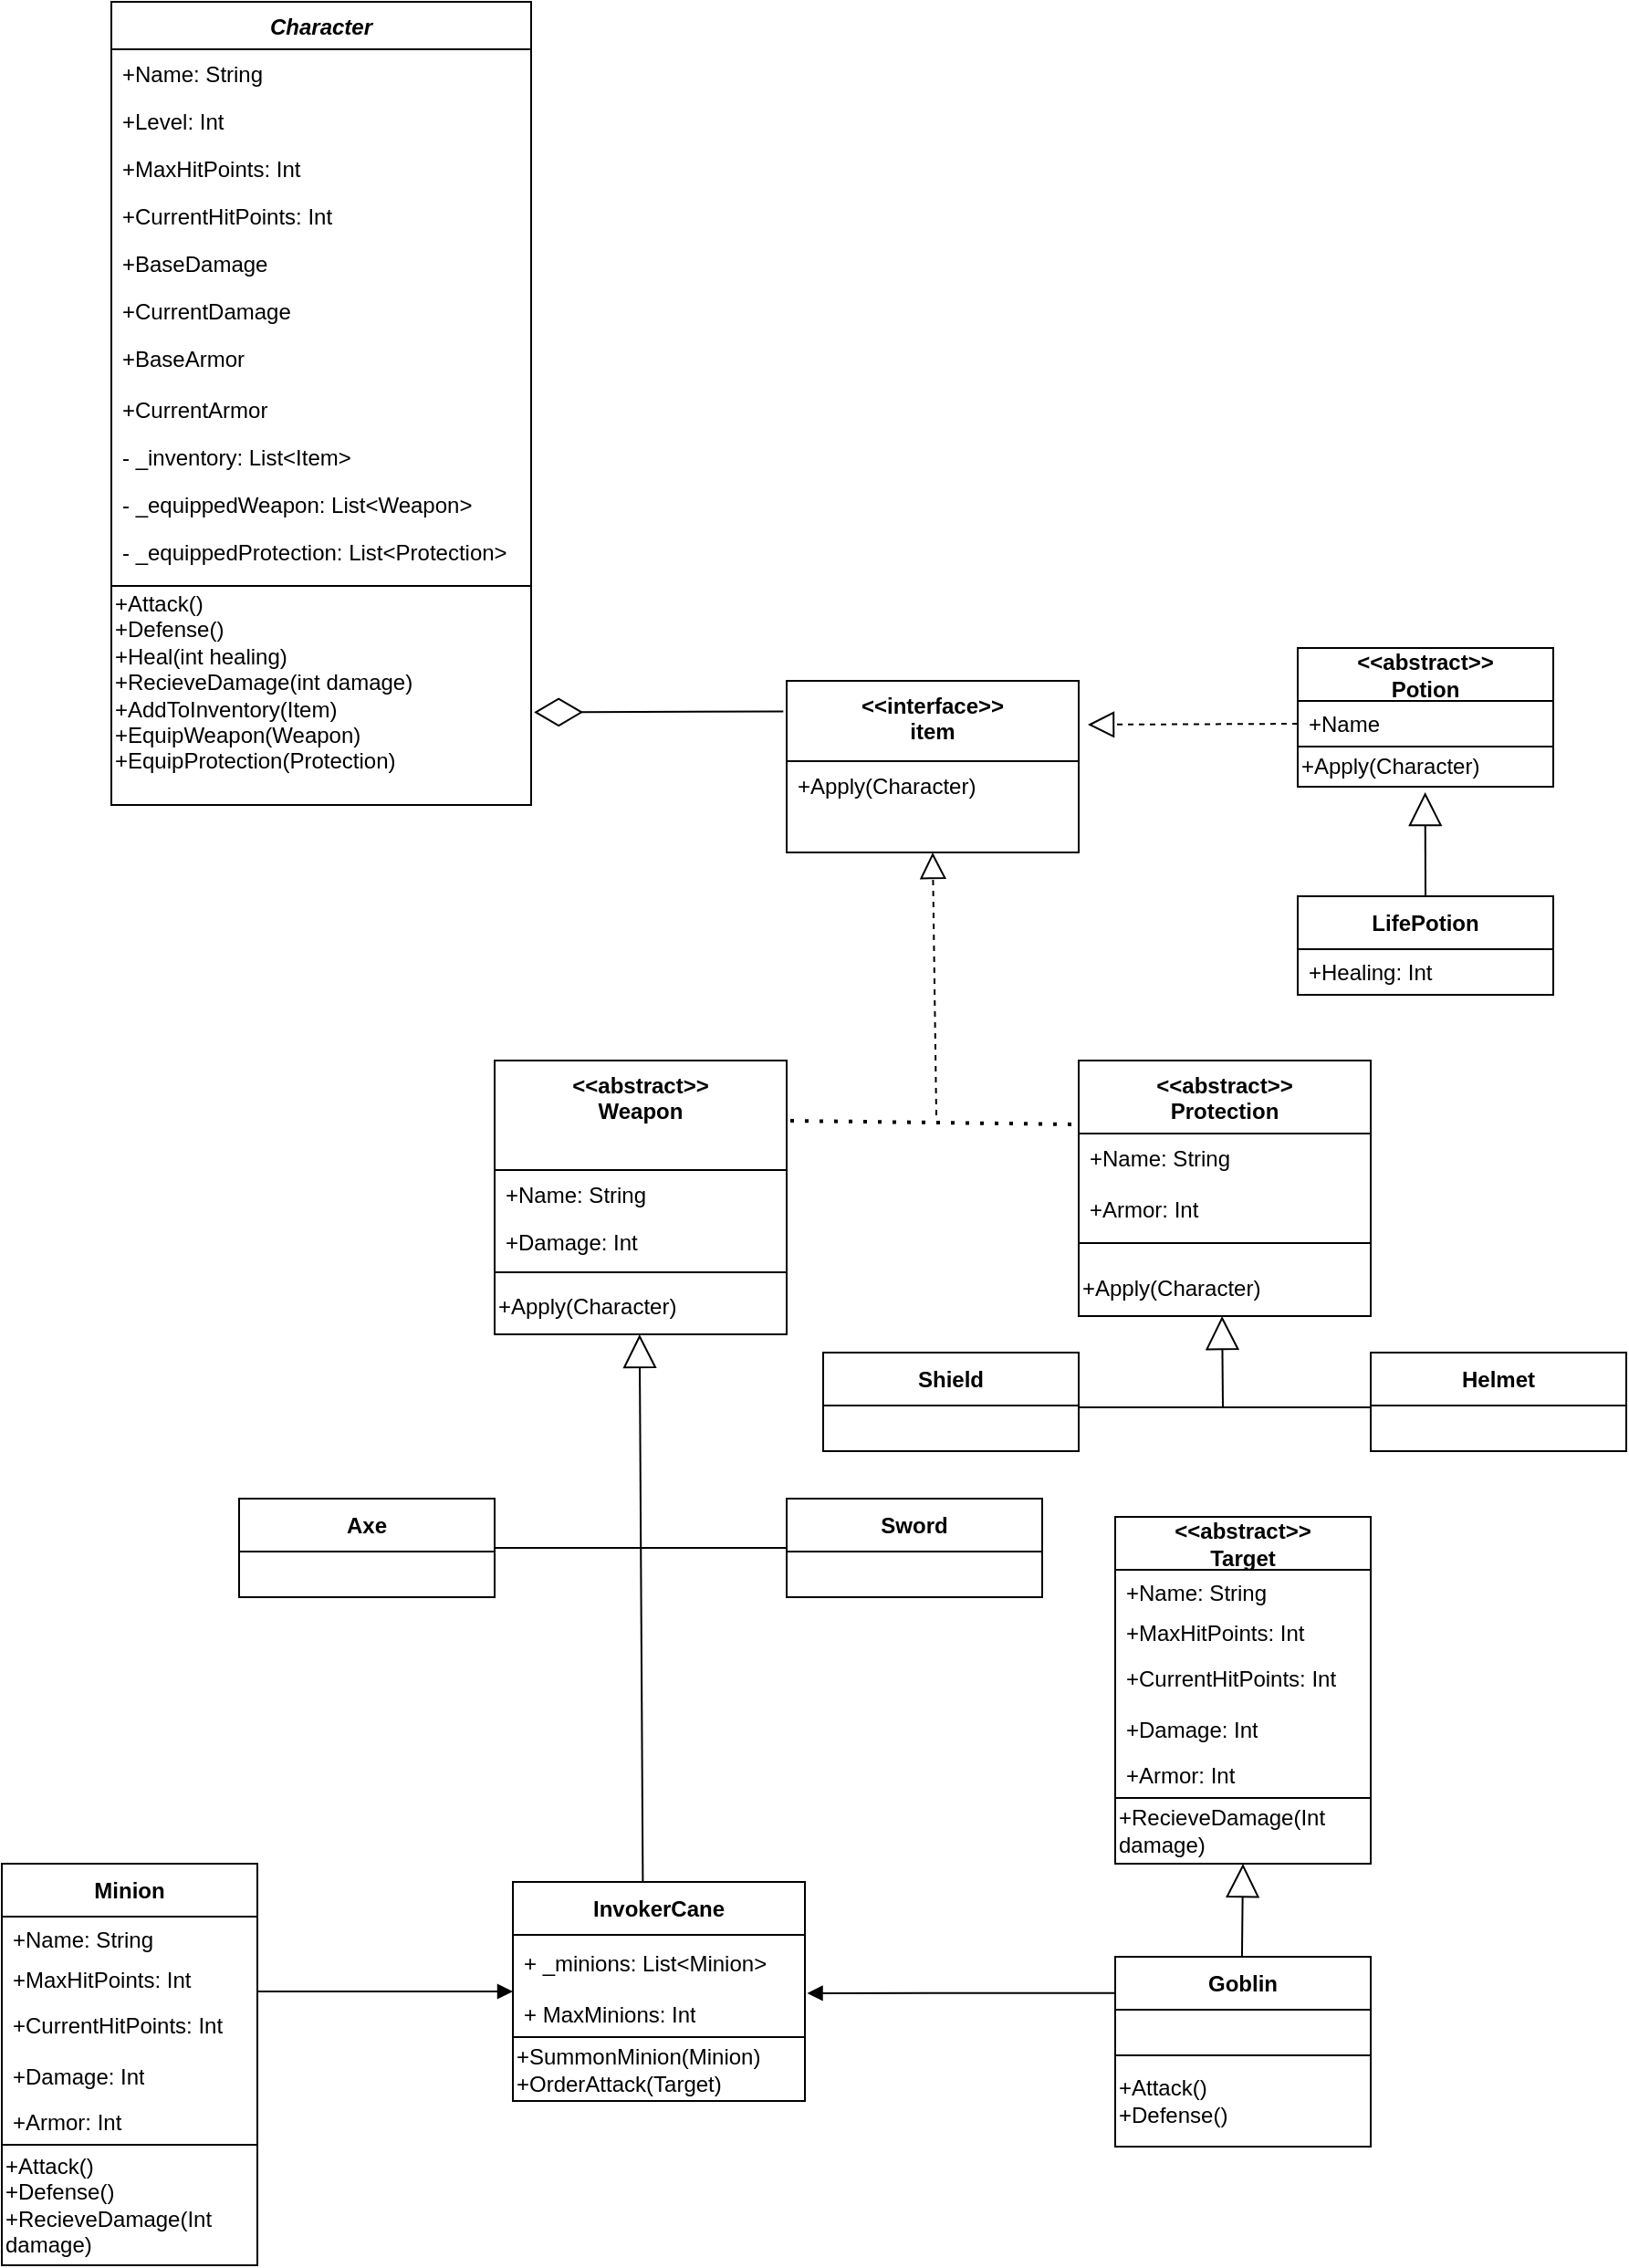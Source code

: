 <mxfile version="24.7.8">
  <diagram id="C5RBs43oDa-KdzZeNtuy" name="Page-1">
    <mxGraphModel dx="1615" dy="2124" grid="1" gridSize="10" guides="1" tooltips="1" connect="1" arrows="1" fold="1" page="1" pageScale="1" pageWidth="827" pageHeight="1169" math="0" shadow="0">
      <root>
        <mxCell id="WIyWlLk6GJQsqaUBKTNV-0" />
        <mxCell id="WIyWlLk6GJQsqaUBKTNV-1" parent="WIyWlLk6GJQsqaUBKTNV-0" />
        <mxCell id="zkfFHV4jXpPFQw0GAbJ--0" value="Character" style="swimlane;fontStyle=3;align=center;verticalAlign=top;childLayout=stackLayout;horizontal=1;startSize=26;horizontalStack=0;resizeParent=1;resizeLast=0;collapsible=1;marginBottom=0;rounded=0;shadow=0;strokeWidth=1;" parent="WIyWlLk6GJQsqaUBKTNV-1" vertex="1">
          <mxGeometry x="70" y="-210" width="230" height="320" as="geometry">
            <mxRectangle x="230" y="140" width="160" height="26" as="alternateBounds" />
          </mxGeometry>
        </mxCell>
        <mxCell id="zkfFHV4jXpPFQw0GAbJ--1" value="+Name: String" style="text;align=left;verticalAlign=top;spacingLeft=4;spacingRight=4;overflow=hidden;rotatable=0;points=[[0,0.5],[1,0.5]];portConstraint=eastwest;" parent="zkfFHV4jXpPFQw0GAbJ--0" vertex="1">
          <mxGeometry y="26" width="230" height="26" as="geometry" />
        </mxCell>
        <mxCell id="zkfFHV4jXpPFQw0GAbJ--2" value="+Level: Int&#xa;" style="text;align=left;verticalAlign=top;spacingLeft=4;spacingRight=4;overflow=hidden;rotatable=0;points=[[0,0.5],[1,0.5]];portConstraint=eastwest;rounded=0;shadow=0;html=0;" parent="zkfFHV4jXpPFQw0GAbJ--0" vertex="1">
          <mxGeometry y="52" width="230" height="26" as="geometry" />
        </mxCell>
        <mxCell id="zkfFHV4jXpPFQw0GAbJ--3" value="+MaxHitPoints: Int" style="text;align=left;verticalAlign=top;spacingLeft=4;spacingRight=4;overflow=hidden;rotatable=0;points=[[0,0.5],[1,0.5]];portConstraint=eastwest;rounded=0;shadow=0;html=0;" parent="zkfFHV4jXpPFQw0GAbJ--0" vertex="1">
          <mxGeometry y="78" width="230" height="26" as="geometry" />
        </mxCell>
        <mxCell id="zkfFHV4jXpPFQw0GAbJ--5" value="+CurrentHitPoints: Int" style="text;align=left;verticalAlign=top;spacingLeft=4;spacingRight=4;overflow=hidden;rotatable=0;points=[[0,0.5],[1,0.5]];portConstraint=eastwest;" parent="zkfFHV4jXpPFQw0GAbJ--0" vertex="1">
          <mxGeometry y="104" width="230" height="26" as="geometry" />
        </mxCell>
        <mxCell id="XyAquwhennGxMuNYuZzE-36" value="+BaseDamage" style="text;align=left;verticalAlign=top;spacingLeft=4;spacingRight=4;overflow=hidden;rotatable=0;points=[[0,0.5],[1,0.5]];portConstraint=eastwest;rounded=0;shadow=0;html=0;" vertex="1" parent="zkfFHV4jXpPFQw0GAbJ--0">
          <mxGeometry y="130" width="230" height="26" as="geometry" />
        </mxCell>
        <mxCell id="XyAquwhennGxMuNYuZzE-37" value="+CurrentDamage" style="text;align=left;verticalAlign=top;spacingLeft=4;spacingRight=4;overflow=hidden;rotatable=0;points=[[0,0.5],[1,0.5]];portConstraint=eastwest;rounded=0;shadow=0;html=0;" vertex="1" parent="zkfFHV4jXpPFQw0GAbJ--0">
          <mxGeometry y="156" width="230" height="26" as="geometry" />
        </mxCell>
        <mxCell id="XyAquwhennGxMuNYuZzE-38" value="+BaseArmor" style="text;align=left;verticalAlign=top;spacingLeft=4;spacingRight=4;overflow=hidden;rotatable=0;points=[[0,0.5],[1,0.5]];portConstraint=eastwest;rounded=0;shadow=0;html=0;" vertex="1" parent="zkfFHV4jXpPFQw0GAbJ--0">
          <mxGeometry y="182" width="230" height="28" as="geometry" />
        </mxCell>
        <mxCell id="XyAquwhennGxMuNYuZzE-39" value="+CurrentArmor" style="text;align=left;verticalAlign=top;spacingLeft=4;spacingRight=4;overflow=hidden;rotatable=0;points=[[0,0.5],[1,0.5]];portConstraint=eastwest;rounded=0;shadow=0;html=0;" vertex="1" parent="zkfFHV4jXpPFQw0GAbJ--0">
          <mxGeometry y="210" width="230" height="26" as="geometry" />
        </mxCell>
        <mxCell id="XyAquwhennGxMuNYuZzE-40" value="- _inventory: List&lt;Item&gt;" style="text;align=left;verticalAlign=top;spacingLeft=4;spacingRight=4;overflow=hidden;rotatable=0;points=[[0,0.5],[1,0.5]];portConstraint=eastwest;rounded=0;shadow=0;html=0;" vertex="1" parent="zkfFHV4jXpPFQw0GAbJ--0">
          <mxGeometry y="236" width="230" height="26" as="geometry" />
        </mxCell>
        <mxCell id="XyAquwhennGxMuNYuZzE-42" value="- _equippedWeapon: List&lt;Weapon&gt;" style="text;align=left;verticalAlign=top;spacingLeft=4;spacingRight=4;overflow=hidden;rotatable=0;points=[[0,0.5],[1,0.5]];portConstraint=eastwest;rounded=0;shadow=0;html=0;" vertex="1" parent="zkfFHV4jXpPFQw0GAbJ--0">
          <mxGeometry y="262" width="230" height="26" as="geometry" />
        </mxCell>
        <mxCell id="XyAquwhennGxMuNYuZzE-43" value="- _equippedProtection: List&lt;Protection&gt;" style="text;align=left;verticalAlign=top;spacingLeft=4;spacingRight=4;overflow=hidden;rotatable=0;points=[[0,0.5],[1,0.5]];portConstraint=eastwest;rounded=0;shadow=0;html=0;" vertex="1" parent="zkfFHV4jXpPFQw0GAbJ--0">
          <mxGeometry y="288" width="230" height="26" as="geometry" />
        </mxCell>
        <mxCell id="zkfFHV4jXpPFQw0GAbJ--6" value="&lt;&lt;abstract&gt;&gt;&#xa;Weapon" style="swimlane;fontStyle=1;align=center;verticalAlign=top;childLayout=stackLayout;horizontal=1;startSize=60;horizontalStack=0;resizeParent=1;resizeLast=0;collapsible=1;marginBottom=0;rounded=0;shadow=0;strokeWidth=1;" parent="WIyWlLk6GJQsqaUBKTNV-1" vertex="1">
          <mxGeometry x="280" y="370" width="160" height="150" as="geometry">
            <mxRectangle x="130" y="380" width="160" height="26" as="alternateBounds" />
          </mxGeometry>
        </mxCell>
        <mxCell id="zkfFHV4jXpPFQw0GAbJ--7" value="+Name: String" style="text;align=left;verticalAlign=top;spacingLeft=4;spacingRight=4;overflow=hidden;rotatable=0;points=[[0,0.5],[1,0.5]];portConstraint=eastwest;" parent="zkfFHV4jXpPFQw0GAbJ--6" vertex="1">
          <mxGeometry y="60" width="160" height="26" as="geometry" />
        </mxCell>
        <mxCell id="zkfFHV4jXpPFQw0GAbJ--8" value="+Damage: Int" style="text;align=left;verticalAlign=top;spacingLeft=4;spacingRight=4;overflow=hidden;rotatable=0;points=[[0,0.5],[1,0.5]];portConstraint=eastwest;rounded=0;shadow=0;html=0;" parent="zkfFHV4jXpPFQw0GAbJ--6" vertex="1">
          <mxGeometry y="86" width="160" height="26" as="geometry" />
        </mxCell>
        <mxCell id="zkfFHV4jXpPFQw0GAbJ--9" value="" style="line;html=1;strokeWidth=1;align=left;verticalAlign=middle;spacingTop=-1;spacingLeft=3;spacingRight=3;rotatable=0;labelPosition=right;points=[];portConstraint=eastwest;" parent="zkfFHV4jXpPFQw0GAbJ--6" vertex="1">
          <mxGeometry y="112" width="160" height="8" as="geometry" />
        </mxCell>
        <mxCell id="XyAquwhennGxMuNYuZzE-50" value="+Apply(Character)" style="text;html=1;align=left;verticalAlign=middle;resizable=0;points=[];autosize=1;strokeColor=none;fillColor=none;" vertex="1" parent="zkfFHV4jXpPFQw0GAbJ--6">
          <mxGeometry y="120" width="160" height="30" as="geometry" />
        </mxCell>
        <mxCell id="zkfFHV4jXpPFQw0GAbJ--13" value="&lt;&lt;abstract&gt;&gt;&#xa;Protection" style="swimlane;fontStyle=1;align=center;verticalAlign=top;childLayout=stackLayout;horizontal=1;startSize=40;horizontalStack=0;resizeParent=1;resizeLast=0;collapsible=1;marginBottom=0;rounded=0;shadow=0;strokeWidth=1;" parent="WIyWlLk6GJQsqaUBKTNV-1" vertex="1">
          <mxGeometry x="600" y="370" width="160" height="140" as="geometry">
            <mxRectangle x="340" y="380" width="170" height="26" as="alternateBounds" />
          </mxGeometry>
        </mxCell>
        <mxCell id="zkfFHV4jXpPFQw0GAbJ--14" value="+Name: String&#xa;&#xa;+Armor: Int" style="text;align=left;verticalAlign=top;spacingLeft=4;spacingRight=4;overflow=hidden;rotatable=0;points=[[0,0.5],[1,0.5]];portConstraint=eastwest;" parent="zkfFHV4jXpPFQw0GAbJ--13" vertex="1">
          <mxGeometry y="40" width="160" height="50" as="geometry" />
        </mxCell>
        <mxCell id="zkfFHV4jXpPFQw0GAbJ--15" value="" style="line;html=1;strokeWidth=1;align=left;verticalAlign=middle;spacingTop=-1;spacingLeft=3;spacingRight=3;rotatable=0;labelPosition=right;points=[];portConstraint=eastwest;" parent="zkfFHV4jXpPFQw0GAbJ--13" vertex="1">
          <mxGeometry y="90" width="160" height="20" as="geometry" />
        </mxCell>
        <mxCell id="XyAquwhennGxMuNYuZzE-45" value="+Apply(Character)" style="text;html=1;align=left;verticalAlign=middle;resizable=0;points=[];autosize=1;strokeColor=none;fillColor=none;" vertex="1" parent="zkfFHV4jXpPFQw0GAbJ--13">
          <mxGeometry y="110" width="160" height="30" as="geometry" />
        </mxCell>
        <mxCell id="zkfFHV4jXpPFQw0GAbJ--17" value="&lt;&lt;interface&gt;&gt;&#xa;item" style="swimlane;fontStyle=1;align=center;verticalAlign=top;childLayout=stackLayout;horizontal=1;startSize=44;horizontalStack=0;resizeParent=1;resizeLast=0;collapsible=1;marginBottom=0;rounded=0;shadow=0;strokeWidth=1;" parent="WIyWlLk6GJQsqaUBKTNV-1" vertex="1">
          <mxGeometry x="440" y="162" width="160" height="94" as="geometry">
            <mxRectangle x="500" y="130" width="160" height="26" as="alternateBounds" />
          </mxGeometry>
        </mxCell>
        <mxCell id="zkfFHV4jXpPFQw0GAbJ--18" value="+Apply(Character)" style="text;align=left;verticalAlign=top;spacingLeft=4;spacingRight=4;overflow=hidden;rotatable=0;points=[[0,0.5],[1,0.5]];portConstraint=eastwest;" parent="zkfFHV4jXpPFQw0GAbJ--17" vertex="1">
          <mxGeometry y="44" width="160" height="34" as="geometry" />
        </mxCell>
        <mxCell id="XyAquwhennGxMuNYuZzE-1" value="Helmet" style="swimlane;fontStyle=1;align=center;verticalAlign=middle;childLayout=stackLayout;horizontal=1;startSize=29;horizontalStack=0;resizeParent=1;resizeParentMax=0;resizeLast=0;collapsible=0;marginBottom=0;html=1;whiteSpace=wrap;" vertex="1" parent="WIyWlLk6GJQsqaUBKTNV-1">
          <mxGeometry x="760" y="530" width="140" height="54" as="geometry" />
        </mxCell>
        <mxCell id="XyAquwhennGxMuNYuZzE-5" value="" style="endArrow=block;endSize=16;endFill=0;html=1;rounded=0;entryX=0.491;entryY=1;entryDx=0;entryDy=0;entryPerimeter=0;" edge="1" parent="WIyWlLk6GJQsqaUBKTNV-1" target="XyAquwhennGxMuNYuZzE-45">
          <mxGeometry x="0.125" y="-100" width="160" relative="1" as="geometry">
            <mxPoint x="679" y="560" as="sourcePoint" />
            <mxPoint x="679" y="520" as="targetPoint" />
            <Array as="points" />
            <mxPoint as="offset" />
          </mxGeometry>
        </mxCell>
        <mxCell id="XyAquwhennGxMuNYuZzE-8" value="Shield" style="swimlane;fontStyle=1;align=center;verticalAlign=middle;childLayout=stackLayout;horizontal=1;startSize=29;horizontalStack=0;resizeParent=1;resizeParentMax=0;resizeLast=0;collapsible=0;marginBottom=0;html=1;whiteSpace=wrap;" vertex="1" parent="WIyWlLk6GJQsqaUBKTNV-1">
          <mxGeometry x="460" y="530" width="140" height="54" as="geometry" />
        </mxCell>
        <mxCell id="XyAquwhennGxMuNYuZzE-11" value="Sword" style="swimlane;fontStyle=1;align=center;verticalAlign=middle;childLayout=stackLayout;horizontal=1;startSize=29;horizontalStack=0;resizeParent=1;resizeParentMax=0;resizeLast=0;collapsible=0;marginBottom=0;html=1;whiteSpace=wrap;" vertex="1" parent="WIyWlLk6GJQsqaUBKTNV-1">
          <mxGeometry x="440" y="610" width="140" height="54" as="geometry" />
        </mxCell>
        <mxCell id="XyAquwhennGxMuNYuZzE-14" value="Axe" style="swimlane;fontStyle=1;align=center;verticalAlign=middle;childLayout=stackLayout;horizontal=1;startSize=29;horizontalStack=0;resizeParent=1;resizeParentMax=0;resizeLast=0;collapsible=0;marginBottom=0;html=1;whiteSpace=wrap;" vertex="1" parent="WIyWlLk6GJQsqaUBKTNV-1">
          <mxGeometry x="140" y="610" width="140" height="54" as="geometry" />
        </mxCell>
        <mxCell id="XyAquwhennGxMuNYuZzE-17" value="" style="endArrow=block;dashed=1;endFill=0;endSize=12;html=1;rounded=0;entryX=0.5;entryY=1;entryDx=0;entryDy=0;" edge="1" parent="WIyWlLk6GJQsqaUBKTNV-1" target="zkfFHV4jXpPFQw0GAbJ--17">
          <mxGeometry width="160" relative="1" as="geometry">
            <mxPoint x="522" y="400" as="sourcePoint" />
            <mxPoint x="521.6" y="297.588" as="targetPoint" />
          </mxGeometry>
        </mxCell>
        <mxCell id="XyAquwhennGxMuNYuZzE-19" value="" style="endArrow=none;html=1;rounded=0;exitX=1;exitY=0.5;exitDx=0;exitDy=0;entryX=0;entryY=0.5;entryDx=0;entryDy=0;" edge="1" parent="WIyWlLk6GJQsqaUBKTNV-1">
          <mxGeometry width="50" height="50" relative="1" as="geometry">
            <mxPoint x="600" y="560" as="sourcePoint" />
            <mxPoint x="760" y="560" as="targetPoint" />
          </mxGeometry>
        </mxCell>
        <mxCell id="XyAquwhennGxMuNYuZzE-20" value="" style="endArrow=block;endSize=16;endFill=0;html=1;rounded=0;entryX=0.49;entryY=1.046;entryDx=0;entryDy=0;entryPerimeter=0;exitX=0.445;exitY=-0.005;exitDx=0;exitDy=0;exitPerimeter=0;" edge="1" parent="WIyWlLk6GJQsqaUBKTNV-1" source="XyAquwhennGxMuNYuZzE-33">
          <mxGeometry x="0.125" y="-100" width="160" relative="1" as="geometry">
            <mxPoint x="360" y="640" as="sourcePoint" />
            <mxPoint x="359.41" y="519.996" as="targetPoint" />
            <Array as="points" />
            <mxPoint as="offset" />
          </mxGeometry>
        </mxCell>
        <mxCell id="XyAquwhennGxMuNYuZzE-21" value="&amp;lt;&amp;lt;abstract&amp;gt;&amp;gt;&lt;div&gt;Target&lt;/div&gt;" style="swimlane;fontStyle=1;align=center;verticalAlign=middle;childLayout=stackLayout;horizontal=1;startSize=29;horizontalStack=0;resizeParent=1;resizeParentMax=0;resizeLast=0;collapsible=0;marginBottom=0;html=1;whiteSpace=wrap;" vertex="1" parent="WIyWlLk6GJQsqaUBKTNV-1">
          <mxGeometry x="620" y="620" width="140" height="154" as="geometry" />
        </mxCell>
        <mxCell id="XyAquwhennGxMuNYuZzE-22" value="+Name: String" style="text;html=1;strokeColor=none;fillColor=none;align=left;verticalAlign=middle;spacingLeft=4;spacingRight=4;overflow=hidden;rotatable=0;points=[[0,0.5],[1,0.5]];portConstraint=eastwest;whiteSpace=wrap;" vertex="1" parent="XyAquwhennGxMuNYuZzE-21">
          <mxGeometry y="29" width="140" height="25" as="geometry" />
        </mxCell>
        <mxCell id="XyAquwhennGxMuNYuZzE-23" value="+MaxHitPoints: Int&lt;div&gt;&lt;br&gt;&lt;/div&gt;" style="text;html=1;strokeColor=none;fillColor=none;align=left;verticalAlign=middle;spacingLeft=4;spacingRight=4;overflow=hidden;rotatable=0;points=[[0,0.5],[1,0.5]];portConstraint=eastwest;whiteSpace=wrap;" vertex="1" parent="XyAquwhennGxMuNYuZzE-21">
          <mxGeometry y="54" width="140" height="25" as="geometry" />
        </mxCell>
        <mxCell id="XyAquwhennGxMuNYuZzE-69" value="+CurrentHitPoints: Int&lt;div&gt;&lt;br&gt;&lt;/div&gt;" style="text;html=1;strokeColor=none;fillColor=none;align=left;verticalAlign=middle;spacingLeft=4;spacingRight=4;overflow=hidden;rotatable=0;points=[[0,0.5],[1,0.5]];portConstraint=eastwest;whiteSpace=wrap;" vertex="1" parent="XyAquwhennGxMuNYuZzE-21">
          <mxGeometry y="79" width="140" height="25" as="geometry" />
        </mxCell>
        <mxCell id="XyAquwhennGxMuNYuZzE-70" value="&lt;div&gt;+Damage: Int&lt;/div&gt;" style="text;html=1;strokeColor=none;fillColor=none;align=left;verticalAlign=middle;spacingLeft=4;spacingRight=4;overflow=hidden;rotatable=0;points=[[0,0.5],[1,0.5]];portConstraint=eastwest;whiteSpace=wrap;" vertex="1" parent="XyAquwhennGxMuNYuZzE-21">
          <mxGeometry y="104" width="140" height="25" as="geometry" />
        </mxCell>
        <mxCell id="XyAquwhennGxMuNYuZzE-71" value="&lt;div&gt;+Armor: Int&lt;/div&gt;" style="text;html=1;strokeColor=none;fillColor=none;align=left;verticalAlign=middle;spacingLeft=4;spacingRight=4;overflow=hidden;rotatable=0;points=[[0,0.5],[1,0.5]];portConstraint=eastwest;whiteSpace=wrap;" vertex="1" parent="XyAquwhennGxMuNYuZzE-21">
          <mxGeometry y="129" width="140" height="25" as="geometry" />
        </mxCell>
        <mxCell id="XyAquwhennGxMuNYuZzE-24" value="Goblin" style="swimlane;fontStyle=1;align=center;verticalAlign=middle;childLayout=stackLayout;horizontal=1;startSize=29;horizontalStack=0;resizeParent=1;resizeParentMax=0;resizeLast=0;collapsible=0;marginBottom=0;html=1;whiteSpace=wrap;" vertex="1" parent="WIyWlLk6GJQsqaUBKTNV-1">
          <mxGeometry x="620" y="861" width="140" height="54" as="geometry" />
        </mxCell>
        <mxCell id="XyAquwhennGxMuNYuZzE-27" value="&amp;lt;&amp;lt;abstract&amp;gt;&amp;gt;&lt;div&gt;Potion&lt;/div&gt;" style="swimlane;fontStyle=1;align=center;verticalAlign=middle;childLayout=stackLayout;horizontal=1;startSize=29;horizontalStack=0;resizeParent=1;resizeParentMax=0;resizeLast=0;collapsible=0;marginBottom=0;html=1;whiteSpace=wrap;" vertex="1" parent="WIyWlLk6GJQsqaUBKTNV-1">
          <mxGeometry x="720" y="144" width="140" height="54" as="geometry" />
        </mxCell>
        <mxCell id="XyAquwhennGxMuNYuZzE-28" value="+Name" style="text;html=1;strokeColor=none;fillColor=none;align=left;verticalAlign=middle;spacingLeft=4;spacingRight=4;overflow=hidden;rotatable=0;points=[[0,0.5],[1,0.5]];portConstraint=eastwest;whiteSpace=wrap;" vertex="1" parent="XyAquwhennGxMuNYuZzE-27">
          <mxGeometry y="29" width="140" height="25" as="geometry" />
        </mxCell>
        <mxCell id="XyAquwhennGxMuNYuZzE-30" value="LifePotion" style="swimlane;fontStyle=1;align=center;verticalAlign=middle;childLayout=stackLayout;horizontal=1;startSize=29;horizontalStack=0;resizeParent=1;resizeParentMax=0;resizeLast=0;collapsible=0;marginBottom=0;html=1;whiteSpace=wrap;" vertex="1" parent="WIyWlLk6GJQsqaUBKTNV-1">
          <mxGeometry x="720" y="280" width="140" height="54" as="geometry" />
        </mxCell>
        <mxCell id="XyAquwhennGxMuNYuZzE-32" value="+Healing: Int" style="text;html=1;strokeColor=none;fillColor=none;align=left;verticalAlign=middle;spacingLeft=4;spacingRight=4;overflow=hidden;rotatable=0;points=[[0,0.5],[1,0.5]];portConstraint=eastwest;whiteSpace=wrap;" vertex="1" parent="XyAquwhennGxMuNYuZzE-30">
          <mxGeometry y="29" width="140" height="25" as="geometry" />
        </mxCell>
        <mxCell id="XyAquwhennGxMuNYuZzE-33" value="InvokerCane" style="swimlane;fontStyle=1;align=center;verticalAlign=middle;childLayout=stackLayout;horizontal=1;startSize=29;horizontalStack=0;resizeParent=1;resizeParentMax=0;resizeLast=0;collapsible=0;marginBottom=0;html=1;whiteSpace=wrap;" vertex="1" parent="WIyWlLk6GJQsqaUBKTNV-1">
          <mxGeometry x="290" y="820" width="160" height="85" as="geometry" />
        </mxCell>
        <mxCell id="XyAquwhennGxMuNYuZzE-34" value="+ _minions: List&amp;lt;Minion&amp;gt;" style="text;html=1;strokeColor=none;fillColor=none;align=left;verticalAlign=middle;spacingLeft=4;spacingRight=4;overflow=hidden;rotatable=0;points=[[0,0.5],[1,0.5]];portConstraint=eastwest;whiteSpace=wrap;" vertex="1" parent="XyAquwhennGxMuNYuZzE-33">
          <mxGeometry y="29" width="160" height="31" as="geometry" />
        </mxCell>
        <mxCell id="XyAquwhennGxMuNYuZzE-35" value="+ MaxMinions: Int" style="text;html=1;strokeColor=none;fillColor=none;align=left;verticalAlign=middle;spacingLeft=4;spacingRight=4;overflow=hidden;rotatable=0;points=[[0,0.5],[1,0.5]];portConstraint=eastwest;whiteSpace=wrap;" vertex="1" parent="XyAquwhennGxMuNYuZzE-33">
          <mxGeometry y="60" width="160" height="25" as="geometry" />
        </mxCell>
        <mxCell id="XyAquwhennGxMuNYuZzE-47" value="" style="endArrow=diamondThin;endFill=0;endSize=24;html=1;rounded=0;exitX=-0.01;exitY=0.174;exitDx=0;exitDy=0;exitPerimeter=0;entryX=1.007;entryY=0.577;entryDx=0;entryDy=0;entryPerimeter=0;" edge="1" parent="WIyWlLk6GJQsqaUBKTNV-1" target="XyAquwhennGxMuNYuZzE-84">
          <mxGeometry width="160" relative="1" as="geometry">
            <mxPoint x="438.16" y="178.764" as="sourcePoint" />
            <mxPoint x="310" y="179" as="targetPoint" />
          </mxGeometry>
        </mxCell>
        <mxCell id="XyAquwhennGxMuNYuZzE-48" value="" style="endArrow=none;dashed=1;html=1;dashPattern=1 3;strokeWidth=2;rounded=0;entryX=0;entryY=0.25;entryDx=0;entryDy=0;" edge="1" parent="WIyWlLk6GJQsqaUBKTNV-1" target="zkfFHV4jXpPFQw0GAbJ--13">
          <mxGeometry width="50" height="50" relative="1" as="geometry">
            <mxPoint x="442" y="403" as="sourcePoint" />
            <mxPoint x="580" y="400" as="targetPoint" />
          </mxGeometry>
        </mxCell>
        <mxCell id="XyAquwhennGxMuNYuZzE-51" value="" style="endArrow=none;html=1;rounded=0;exitX=1;exitY=0.5;exitDx=0;exitDy=0;entryX=0;entryY=0.5;entryDx=0;entryDy=0;" edge="1" parent="WIyWlLk6GJQsqaUBKTNV-1" source="XyAquwhennGxMuNYuZzE-14" target="XyAquwhennGxMuNYuZzE-11">
          <mxGeometry width="50" height="50" relative="1" as="geometry">
            <mxPoint x="340" y="700" as="sourcePoint" />
            <mxPoint x="390" y="650" as="targetPoint" />
          </mxGeometry>
        </mxCell>
        <mxCell id="XyAquwhennGxMuNYuZzE-53" value="" style="endArrow=block;dashed=1;endFill=0;endSize=12;html=1;rounded=0;exitX=0;exitY=0.5;exitDx=0;exitDy=0;" edge="1" parent="WIyWlLk6GJQsqaUBKTNV-1" source="XyAquwhennGxMuNYuZzE-28">
          <mxGeometry width="160" relative="1" as="geometry">
            <mxPoint x="660" y="312" as="sourcePoint" />
            <mxPoint x="605" y="186" as="targetPoint" />
          </mxGeometry>
        </mxCell>
        <mxCell id="XyAquwhennGxMuNYuZzE-54" value="" style="endArrow=block;endSize=16;endFill=0;html=1;rounded=0;entryX=0.49;entryY=1.046;entryDx=0;entryDy=0;entryPerimeter=0;" edge="1" parent="WIyWlLk6GJQsqaUBKTNV-1">
          <mxGeometry x="0.125" y="-100" width="160" relative="1" as="geometry">
            <mxPoint x="790" y="280" as="sourcePoint" />
            <mxPoint x="789.82" y="222.996" as="targetPoint" />
            <Array as="points" />
            <mxPoint as="offset" />
          </mxGeometry>
        </mxCell>
        <mxCell id="XyAquwhennGxMuNYuZzE-61" value="+SummonMinion(Minion)&lt;div&gt;+OrderAttack(Target)&lt;/div&gt;" style="html=1;whiteSpace=wrap;align=left;" vertex="1" parent="WIyWlLk6GJQsqaUBKTNV-1">
          <mxGeometry x="290" y="905" width="160" height="35" as="geometry" />
        </mxCell>
        <mxCell id="XyAquwhennGxMuNYuZzE-64" value="" style="endArrow=block;endFill=1;html=1;edgeStyle=orthogonalEdgeStyle;align=left;verticalAlign=top;rounded=0;entryX=1.016;entryY=0.038;entryDx=0;entryDy=0;entryPerimeter=0;exitX=0;exitY=0.369;exitDx=0;exitDy=0;exitPerimeter=0;" edge="1" parent="WIyWlLk6GJQsqaUBKTNV-1" source="XyAquwhennGxMuNYuZzE-24">
          <mxGeometry x="-1" relative="1" as="geometry">
            <mxPoint x="560" y="880" as="sourcePoint" />
            <mxPoint x="451.26" y="880.95" as="targetPoint" />
            <Array as="points" />
          </mxGeometry>
        </mxCell>
        <mxCell id="XyAquwhennGxMuNYuZzE-68" value="" style="endArrow=block;endSize=16;endFill=0;html=1;rounded=0;entryX=0.5;entryY=1;entryDx=0;entryDy=0;" edge="1" parent="WIyWlLk6GJQsqaUBKTNV-1" target="XyAquwhennGxMuNYuZzE-72">
          <mxGeometry x="0.125" y="-100" width="160" relative="1" as="geometry">
            <mxPoint x="689.47" y="861" as="sourcePoint" />
            <mxPoint x="689.88" y="800.996" as="targetPoint" />
            <Array as="points" />
            <mxPoint as="offset" />
          </mxGeometry>
        </mxCell>
        <mxCell id="XyAquwhennGxMuNYuZzE-72" value="+RecieveDamage(Int damage)" style="html=1;whiteSpace=wrap;align=left;" vertex="1" parent="WIyWlLk6GJQsqaUBKTNV-1">
          <mxGeometry x="620" y="774" width="140" height="36" as="geometry" />
        </mxCell>
        <mxCell id="XyAquwhennGxMuNYuZzE-73" value="+Attack()&lt;div&gt;+Defense()&lt;/div&gt;" style="html=1;whiteSpace=wrap;align=left;" vertex="1" parent="WIyWlLk6GJQsqaUBKTNV-1">
          <mxGeometry x="620" y="915" width="140" height="50" as="geometry" />
        </mxCell>
        <mxCell id="XyAquwhennGxMuNYuZzE-74" value="Minion" style="swimlane;fontStyle=1;align=center;verticalAlign=middle;childLayout=stackLayout;horizontal=1;startSize=29;horizontalStack=0;resizeParent=1;resizeParentMax=0;resizeLast=0;collapsible=0;marginBottom=0;html=1;whiteSpace=wrap;" vertex="1" parent="WIyWlLk6GJQsqaUBKTNV-1">
          <mxGeometry x="10" y="810" width="140" height="154" as="geometry" />
        </mxCell>
        <mxCell id="XyAquwhennGxMuNYuZzE-75" value="+Name: String" style="text;html=1;strokeColor=none;fillColor=none;align=left;verticalAlign=middle;spacingLeft=4;spacingRight=4;overflow=hidden;rotatable=0;points=[[0,0.5],[1,0.5]];portConstraint=eastwest;whiteSpace=wrap;" vertex="1" parent="XyAquwhennGxMuNYuZzE-74">
          <mxGeometry y="29" width="140" height="25" as="geometry" />
        </mxCell>
        <mxCell id="XyAquwhennGxMuNYuZzE-76" value="+MaxHitPoints: Int&lt;div&gt;&lt;br&gt;&lt;/div&gt;" style="text;html=1;strokeColor=none;fillColor=none;align=left;verticalAlign=middle;spacingLeft=4;spacingRight=4;overflow=hidden;rotatable=0;points=[[0,0.5],[1,0.5]];portConstraint=eastwest;whiteSpace=wrap;" vertex="1" parent="XyAquwhennGxMuNYuZzE-74">
          <mxGeometry y="54" width="140" height="25" as="geometry" />
        </mxCell>
        <mxCell id="XyAquwhennGxMuNYuZzE-81" value="" style="endArrow=block;endFill=1;html=1;edgeStyle=orthogonalEdgeStyle;align=left;verticalAlign=top;rounded=0;" edge="1" parent="XyAquwhennGxMuNYuZzE-74">
          <mxGeometry x="-1" relative="1" as="geometry">
            <mxPoint x="140" y="70" as="sourcePoint" />
            <mxPoint x="280" y="70" as="targetPoint" />
            <mxPoint as="offset" />
          </mxGeometry>
        </mxCell>
        <mxCell id="XyAquwhennGxMuNYuZzE-77" value="+CurrentHitPoints: Int&lt;div&gt;&lt;br&gt;&lt;/div&gt;" style="text;html=1;strokeColor=none;fillColor=none;align=left;verticalAlign=middle;spacingLeft=4;spacingRight=4;overflow=hidden;rotatable=0;points=[[0,0.5],[1,0.5]];portConstraint=eastwest;whiteSpace=wrap;" vertex="1" parent="XyAquwhennGxMuNYuZzE-74">
          <mxGeometry y="79" width="140" height="25" as="geometry" />
        </mxCell>
        <mxCell id="XyAquwhennGxMuNYuZzE-78" value="&lt;div&gt;+Damage: Int&lt;/div&gt;" style="text;html=1;strokeColor=none;fillColor=none;align=left;verticalAlign=middle;spacingLeft=4;spacingRight=4;overflow=hidden;rotatable=0;points=[[0,0.5],[1,0.5]];portConstraint=eastwest;whiteSpace=wrap;" vertex="1" parent="XyAquwhennGxMuNYuZzE-74">
          <mxGeometry y="104" width="140" height="25" as="geometry" />
        </mxCell>
        <mxCell id="XyAquwhennGxMuNYuZzE-79" value="&lt;div&gt;+Armor: Int&lt;/div&gt;" style="text;html=1;strokeColor=none;fillColor=none;align=left;verticalAlign=middle;spacingLeft=4;spacingRight=4;overflow=hidden;rotatable=0;points=[[0,0.5],[1,0.5]];portConstraint=eastwest;whiteSpace=wrap;" vertex="1" parent="XyAquwhennGxMuNYuZzE-74">
          <mxGeometry y="129" width="140" height="25" as="geometry" />
        </mxCell>
        <mxCell id="XyAquwhennGxMuNYuZzE-80" value="&lt;div&gt;+Attack()&lt;/div&gt;&lt;div&gt;+Defense()&lt;/div&gt;+RecieveDamage(Int damage)" style="html=1;whiteSpace=wrap;align=left;" vertex="1" parent="WIyWlLk6GJQsqaUBKTNV-1">
          <mxGeometry x="10" y="964" width="140" height="66" as="geometry" />
        </mxCell>
        <mxCell id="XyAquwhennGxMuNYuZzE-83" value="+Apply(Character)" style="html=1;whiteSpace=wrap;align=left;" vertex="1" parent="WIyWlLk6GJQsqaUBKTNV-1">
          <mxGeometry x="720" y="198" width="140" height="22" as="geometry" />
        </mxCell>
        <mxCell id="XyAquwhennGxMuNYuZzE-84" value="+Attack()&lt;div&gt;+Defense()&lt;/div&gt;&lt;div&gt;+Heal(int healing)&lt;/div&gt;&lt;div&gt;+RecieveDamage(int damage)&lt;/div&gt;&lt;div&gt;+AddToInventory(Item)&lt;/div&gt;&lt;div&gt;+EquipWeapon(Weapon)&lt;/div&gt;&lt;div&gt;+EquipProtection(Protection)&lt;/div&gt;&lt;div&gt;&lt;br&gt;&lt;/div&gt;" style="html=1;whiteSpace=wrap;align=left;" vertex="1" parent="WIyWlLk6GJQsqaUBKTNV-1">
          <mxGeometry x="70" y="110" width="230" height="120" as="geometry" />
        </mxCell>
      </root>
    </mxGraphModel>
  </diagram>
</mxfile>
